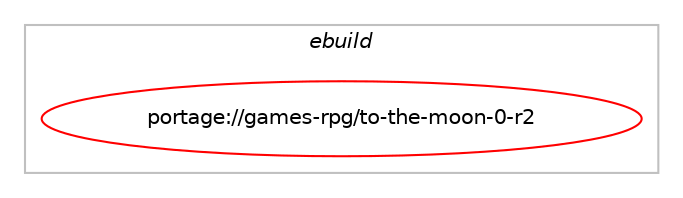 digraph prolog {

# *************
# Graph options
# *************

newrank=true;
concentrate=true;
compound=true;
graph [rankdir=LR,fontname=Helvetica,fontsize=10,ranksep=1.5];#, ranksep=2.5, nodesep=0.2];
edge  [arrowhead=vee];
node  [fontname=Helvetica,fontsize=10];

# **********
# The ebuild
# **********

subgraph cluster_leftcol {
color=gray;
label=<<i>ebuild</i>>;
id [label="portage://games-rpg/to-the-moon-0-r2", color=red, width=4, href="../games-rpg/to-the-moon-0-r2.svg"];
}

# ****************
# The dependencies
# ****************

subgraph cluster_midcol {
color=gray;
label=<<i>dependencies</i>>;
subgraph cluster_compile {
fillcolor="#eeeeee";
style=filled;
label=<<i>compile</i>>;
}
subgraph cluster_compileandrun {
fillcolor="#eeeeee";
style=filled;
label=<<i>compile and run</i>>;
}
subgraph cluster_run {
fillcolor="#eeeeee";
style=filled;
label=<<i>run</i>>;
# *** BEGIN UNKNOWN DEPENDENCY TYPE (TODO) ***
# id -> equal(use_conditional_group(negative,bundled-libs,portage://games-rpg/to-the-moon-0-r2,[package_dependency(portage://games-rpg/to-the-moon-0-r2,run,no,dev-libs,libsigc++,none,[,,],[slot(2)],[]),package_dependency(portage://games-rpg/to-the-moon-0-r2,run,no,media-libs,libsdl2,greaterequal,[2.0.1,,,2.0.1],[],[use(enable(X),none),use(enable(joystick),none),use(enable(opengl),none),use(enable(sound),none),use(enable(threads),positive),use(enable(video),none)]),package_dependency(portage://games-rpg/to-the-moon-0-r2,run,no,media-libs,openal,none,[,,],[],[]),package_dependency(portage://games-rpg/to-the-moon-0-r2,run,no,media-libs,sdl2-image,none,[,,],[],[use(enable(png),none)]),package_dependency(portage://games-rpg/to-the-moon-0-r2,run,no,media-libs,sdl2-ttf,none,[,,],[],[])]))
# *** END UNKNOWN DEPENDENCY TYPE (TODO) ***

# *** BEGIN UNKNOWN DEPENDENCY TYPE (TODO) ***
# id -> equal(package_dependency(portage://games-rpg/to-the-moon-0-r2,run,no,media-libs,libglvnd,none,[,,],[],[use(enable(X),none)]))
# *** END UNKNOWN DEPENDENCY TYPE (TODO) ***

# *** BEGIN UNKNOWN DEPENDENCY TYPE (TODO) ***
# id -> equal(package_dependency(portage://games-rpg/to-the-moon-0-r2,run,no,sys-libs,libxcrypt,none,[,,],[slot(0),subslot(1)],[]))
# *** END UNKNOWN DEPENDENCY TYPE (TODO) ***

# *** BEGIN UNKNOWN DEPENDENCY TYPE (TODO) ***
# id -> equal(package_dependency(portage://games-rpg/to-the-moon-0-r2,run,no,sys-libs,zlib,none,[,,],[],[]))
# *** END UNKNOWN DEPENDENCY TYPE (TODO) ***

}
}

# **************
# The candidates
# **************

subgraph cluster_choices {
rank=same;
color=gray;
label=<<i>candidates</i>>;

}

}
